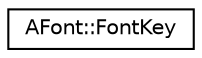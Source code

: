 digraph "Graphical Class Hierarchy"
{
 // LATEX_PDF_SIZE
  edge [fontname="Helvetica",fontsize="10",labelfontname="Helvetica",labelfontsize="10"];
  node [fontname="Helvetica",fontsize="10",shape=record];
  rankdir="LR";
  Node0 [label="AFont::FontKey",height=0.2,width=0.4,color="black", fillcolor="white", style="filled",URL="$structAFont_1_1FontKey.html",tooltip=" "];
}
